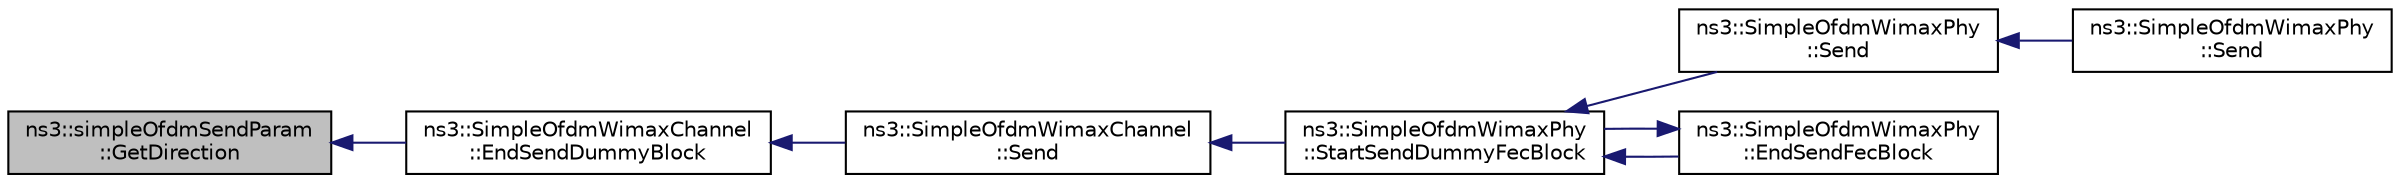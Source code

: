 digraph "ns3::simpleOfdmSendParam::GetDirection"
{
  edge [fontname="Helvetica",fontsize="10",labelfontname="Helvetica",labelfontsize="10"];
  node [fontname="Helvetica",fontsize="10",shape=record];
  rankdir="LR";
  Node1 [label="ns3::simpleOfdmSendParam\l::GetDirection",height=0.2,width=0.4,color="black", fillcolor="grey75", style="filled", fontcolor="black"];
  Node1 -> Node2 [dir="back",color="midnightblue",fontsize="10",style="solid"];
  Node2 [label="ns3::SimpleOfdmWimaxChannel\l::EndSendDummyBlock",height=0.2,width=0.4,color="black", fillcolor="white", style="filled",URL="$d6/dde/classns3_1_1SimpleOfdmWimaxChannel.html#a60993f1ebb709288fb631715c04e9012"];
  Node2 -> Node3 [dir="back",color="midnightblue",fontsize="10",style="solid"];
  Node3 [label="ns3::SimpleOfdmWimaxChannel\l::Send",height=0.2,width=0.4,color="black", fillcolor="white", style="filled",URL="$d6/dde/classns3_1_1SimpleOfdmWimaxChannel.html#ac056bb3c46b4ecc56b4fe32fefd79bc6",tooltip="Sends a dummy fec block to all connected physical devices. "];
  Node3 -> Node4 [dir="back",color="midnightblue",fontsize="10",style="solid"];
  Node4 [label="ns3::SimpleOfdmWimaxPhy\l::StartSendDummyFecBlock",height=0.2,width=0.4,color="black", fillcolor="white", style="filled",URL="$d5/dba/classns3_1_1SimpleOfdmWimaxPhy.html#a224ebae3cb0c6309b1d290dcfe349963"];
  Node4 -> Node5 [dir="back",color="midnightblue",fontsize="10",style="solid"];
  Node5 [label="ns3::SimpleOfdmWimaxPhy\l::Send",height=0.2,width=0.4,color="black", fillcolor="white", style="filled",URL="$d5/dba/classns3_1_1SimpleOfdmWimaxPhy.html#ac39b27e0e9ce8d571f307fcc7d40d2ad",tooltip="Sends a burst on the channel. "];
  Node5 -> Node6 [dir="back",color="midnightblue",fontsize="10",style="solid"];
  Node6 [label="ns3::SimpleOfdmWimaxPhy\l::Send",height=0.2,width=0.4,color="black", fillcolor="white", style="filled",URL="$d5/dba/classns3_1_1SimpleOfdmWimaxPhy.html#a8df8042b7b44fdf471addecf6c41f074",tooltip="Sends a burst on the channel. "];
  Node4 -> Node7 [dir="back",color="midnightblue",fontsize="10",style="solid"];
  Node7 [label="ns3::SimpleOfdmWimaxPhy\l::EndSendFecBlock",height=0.2,width=0.4,color="black", fillcolor="white", style="filled",URL="$d5/dba/classns3_1_1SimpleOfdmWimaxPhy.html#a488d6fa3a7f48b641422e790c796a742"];
  Node7 -> Node4 [dir="back",color="midnightblue",fontsize="10",style="solid"];
}
